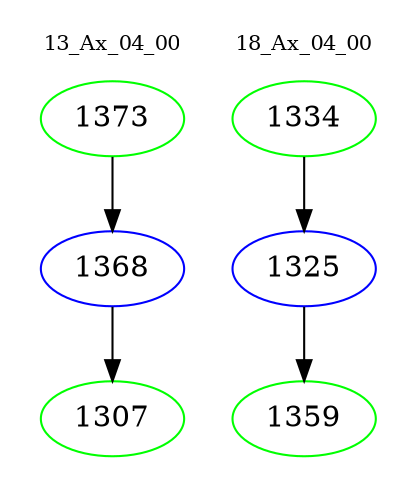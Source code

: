 digraph{
subgraph cluster_0 {
color = white
label = "13_Ax_04_00";
fontsize=10;
T0_1373 [label="1373", color="green"]
T0_1373 -> T0_1368 [color="black"]
T0_1368 [label="1368", color="blue"]
T0_1368 -> T0_1307 [color="black"]
T0_1307 [label="1307", color="green"]
}
subgraph cluster_1 {
color = white
label = "18_Ax_04_00";
fontsize=10;
T1_1334 [label="1334", color="green"]
T1_1334 -> T1_1325 [color="black"]
T1_1325 [label="1325", color="blue"]
T1_1325 -> T1_1359 [color="black"]
T1_1359 [label="1359", color="green"]
}
}

